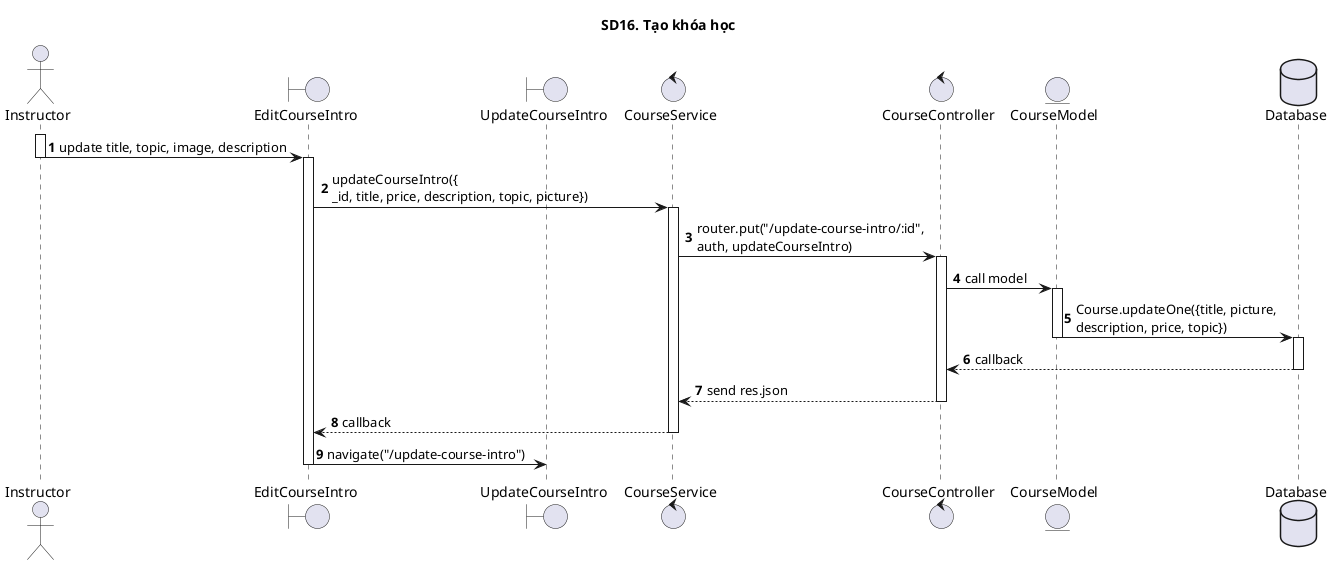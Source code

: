 @startuml SQ

autonumber

title SD16. Tạo khóa học

actor "Instructor" as Actor
boundary "EditCourseIntro"
boundary "UpdateCourseIntro"
control "CourseService"
control "CourseController"
entity "CourseModel"
database "Database" as Database

activate Actor
Actor -> EditCourseIntro: update title, topic, image, description
deactivate Actor
activate EditCourseIntro
EditCourseIntro -> CourseService: updateCourseIntro({\n_id, title, price, description, topic, picture})
activate CourseService
CourseService -> CourseController: router.put("/update-course-intro/:id",\nauth, updateCourseIntro)
activate CourseController
CourseController -> CourseModel: call model
activate CourseModel
CourseModel -> Database: Course.updateOne({title, picture,\ndescription, price, topic})
deactivate CourseModel
activate Database
Database --> CourseController: callback
deactivate Database
CourseController --> CourseService: send res.json
deactivate CourseController
CourseService --> EditCourseIntro: callback
deactivate CourseService
EditCourseIntro -> UpdateCourseIntro: navigate("/update-course-intro")
deactivate EditCourseIntro

@enduml
